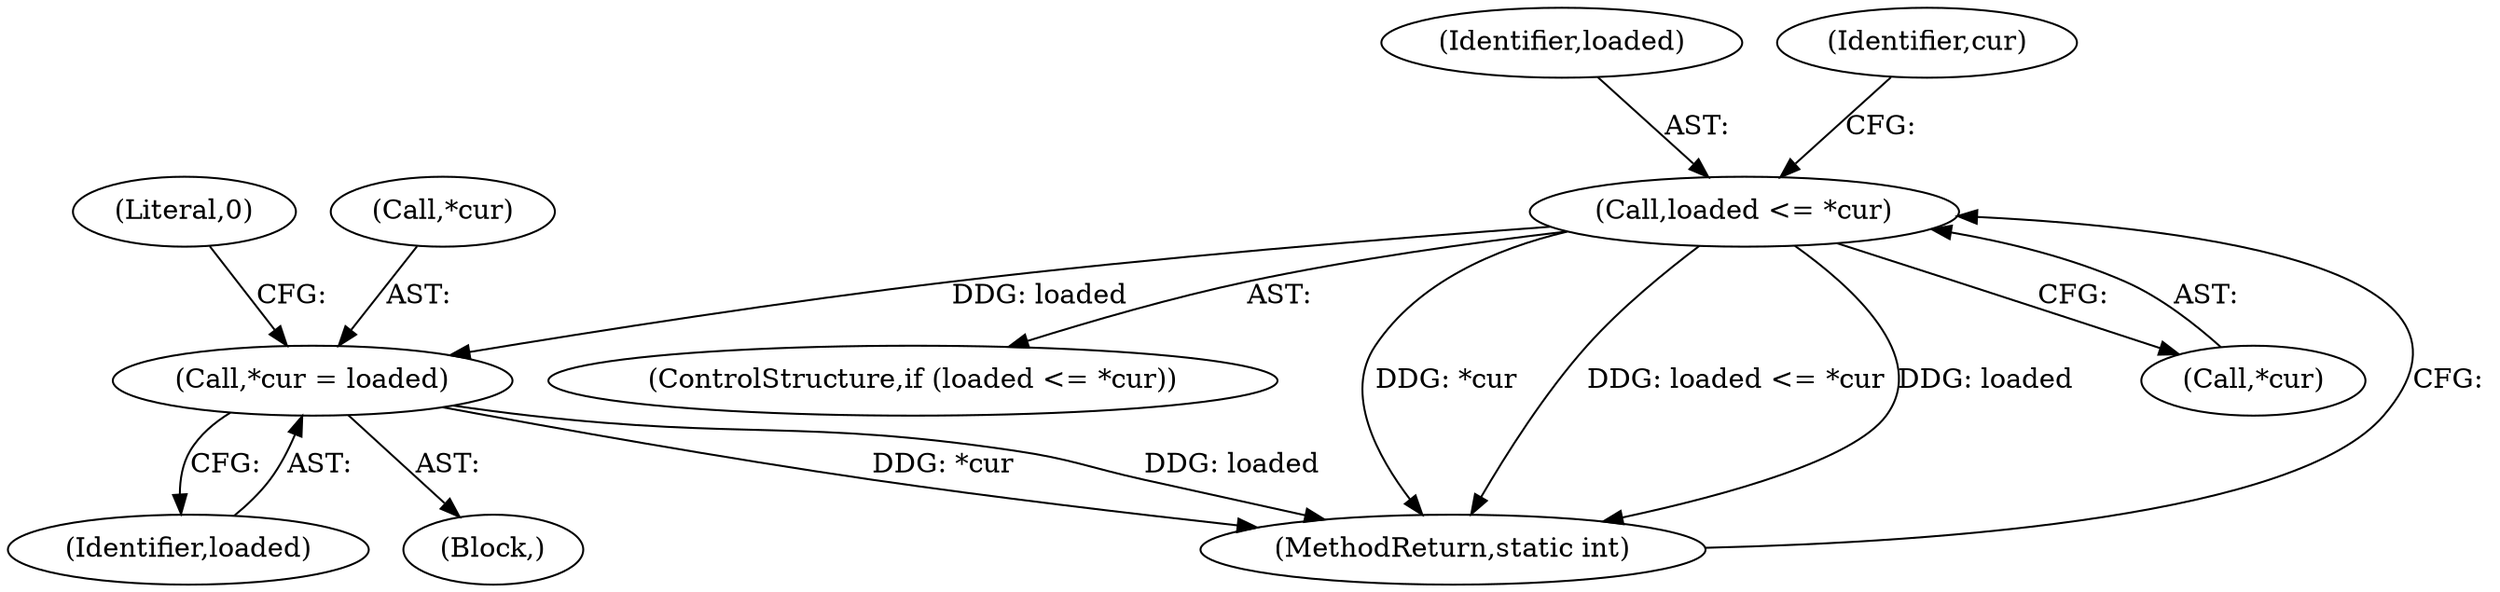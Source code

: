digraph "1_qemu_d2ef4b61fe6d33d2a5dcf100a9b9440de341ad62@del" {
"1000112" [label="(Call,loaded <= *cur)"];
"1000117" [label="(Call,*cur = loaded)"];
"1000111" [label="(ControlStructure,if (loaded <= *cur))"];
"1000123" [label="(MethodReturn,static int)"];
"1000120" [label="(Identifier,loaded)"];
"1000112" [label="(Call,loaded <= *cur)"];
"1000113" [label="(Identifier,loaded)"];
"1000116" [label="(Block,)"];
"1000119" [label="(Identifier,cur)"];
"1000114" [label="(Call,*cur)"];
"1000122" [label="(Literal,0)"];
"1000118" [label="(Call,*cur)"];
"1000117" [label="(Call,*cur = loaded)"];
"1000112" -> "1000111"  [label="AST: "];
"1000112" -> "1000114"  [label="CFG: "];
"1000113" -> "1000112"  [label="AST: "];
"1000114" -> "1000112"  [label="AST: "];
"1000119" -> "1000112"  [label="CFG: "];
"1000123" -> "1000112"  [label="CFG: "];
"1000112" -> "1000123"  [label="DDG: *cur"];
"1000112" -> "1000123"  [label="DDG: loaded <= *cur"];
"1000112" -> "1000123"  [label="DDG: loaded"];
"1000112" -> "1000117"  [label="DDG: loaded"];
"1000117" -> "1000116"  [label="AST: "];
"1000117" -> "1000120"  [label="CFG: "];
"1000118" -> "1000117"  [label="AST: "];
"1000120" -> "1000117"  [label="AST: "];
"1000122" -> "1000117"  [label="CFG: "];
"1000117" -> "1000123"  [label="DDG: *cur"];
"1000117" -> "1000123"  [label="DDG: loaded"];
}
